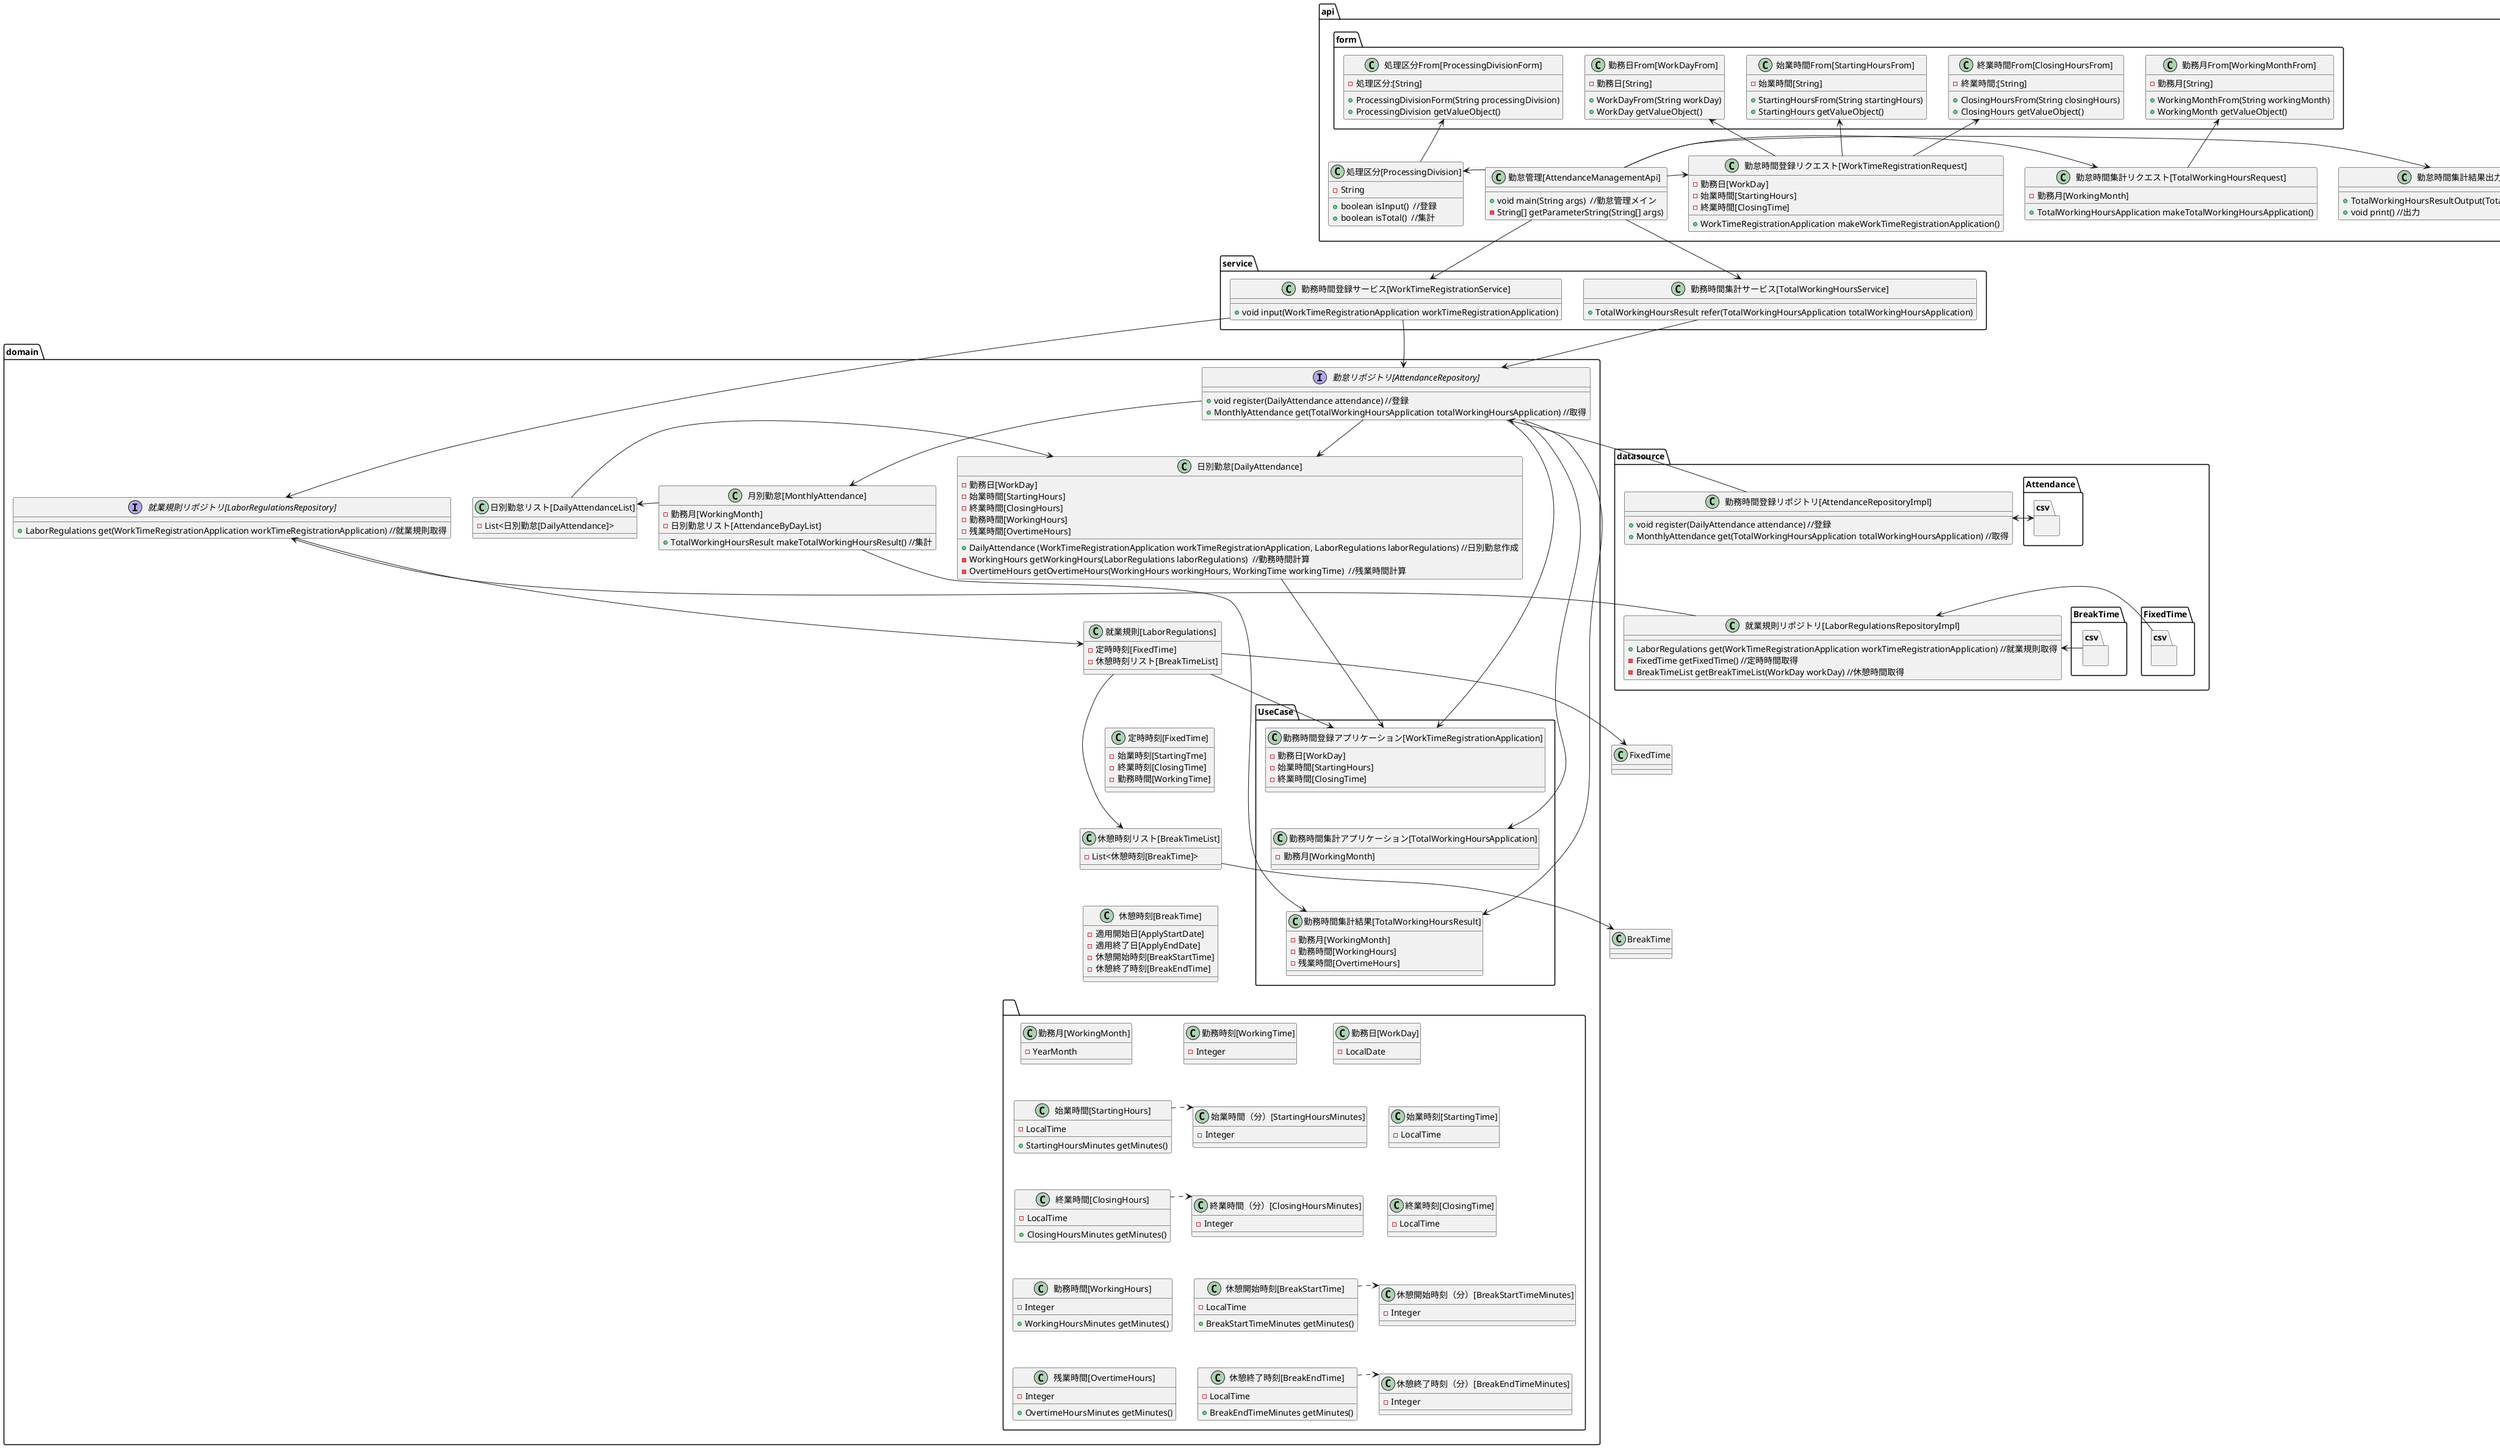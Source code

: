 @startuml

package api {
    package form {
        class "処理区分From[ProcessingDivisionForm]" as ProcessingDivisionForm {
            -処理区分:[String]
            +ProcessingDivisionForm(String processingDivision)
            +ProcessingDivision getValueObject()
        }
        class "勤務日From[WorkDayFrom]" as WorkDayFrom {
            -勤務日[String]
            +WorkDayFrom(String workDay)
            +WorkDay getValueObject()
        }
        class "始業時間From[StartingHoursFrom]" as StartingHoursFrom {
            -始業時間[String]
            +StartingHoursFrom(String startingHours)
            +StartingHours getValueObject()
        }
        class "終業時間From[ClosingHoursFrom]" as ClosingHoursFrom {
            -終業時間:[String]
            +ClosingHoursFrom(String closingHours)
            +ClosingHours getValueObject()
        }
        class "勤務月From[WorkingMonthFrom]" as WorkingMonthFrom {
            -勤務月[String]
            +WorkingMonthFrom(String workingMonth)
            +WorkingMonth getValueObject()
        }

        ProcessingDivisionForm -[hidden]r- WorkDayFrom
        WorkDayFrom -[hidden]r- StartingHoursFrom
        StartingHoursFrom -[hidden]r- ClosingHoursFrom
        ClosingHoursFrom -[hidden]r- WorkingMonthFrom
    }


    class "処理区分[ProcessingDivision]" as ProcessingDivision {
        -String
        +boolean isInput()  //登録
        +boolean isTotal()  //集計
    }

    class "勤怠管理[AttendanceManagementApi]" as AttendanceManagementApi {
        +void main(String args)  //勤怠管理メイン
        -String[] getParameterString(String[] args)
    }

    class "勤怠時間登録リクエスト[WorkTimeRegistrationRequest]" as WorkTimeRegistrationRequest {
        -勤務日[WorkDay]
        -始業時間[StartingHours]
        -終業時間[ClosingTime]
        +WorkTimeRegistrationApplication makeWorkTimeRegistrationApplication()
    }

    class "勤怠時間集計リクエスト[TotalWorkingHoursRequest]" as TotalWorkingHoursRequest {
        -勤務月[WorkingMonth]
        +TotalWorkingHoursApplication makeTotalWorkingHoursApplication()
    }

    class "勤怠時間集計結果出力[TotalWorkingHoursResultOutput]" as TotalWorkingHoursResultOutput {
        +TotalWorkingHoursResultOutput(TotalWorkingHoursResult totalWorkingHoursResult)
        +void print() //出力
    }

    ProcessingDivisionForm -[hidden]d- ProcessingDivision
    ProcessingDivision -[hidden]r- AttendanceManagementApi
    AttendanceManagementApi -[hidden]r- WorkTimeRegistrationRequest
    WorkTimeRegistrationRequest -[hidden]r- TotalWorkingHoursRequest
    TotalWorkingHoursRequest -[hidden]r- TotalWorkingHoursResultOutput

    ProcessingDivisionForm <-u- ProcessingDivision
    ProcessingDivision <-l- AttendanceManagementApi
    AttendanceManagementApi -r-> WorkTimeRegistrationRequest
    AttendanceManagementApi -r-> TotalWorkingHoursRequest
    AttendanceManagementApi -r-> TotalWorkingHoursResultOutput

    WorkTimeRegistrationRequest -u-> WorkDayFrom
    WorkTimeRegistrationRequest -u-> StartingHoursFrom
    WorkTimeRegistrationRequest -u-> ClosingHoursFrom

    TotalWorkingHoursRequest -u-> WorkingMonthFrom
}

package service {

    class "勤務時間登録サービス[WorkTimeRegistrationService]" as WorkTimeRegistrationService {
        +void input(WorkTimeRegistrationApplication workTimeRegistrationApplication)
    }

    class "勤務時間集計サービス[TotalWorkingHoursService]" as TotalWorkingHoursService {
        +TotalWorkingHoursResult refer(TotalWorkingHoursApplication totalWorkingHoursApplication)
    }

    WorkTimeRegistrationService -[hidden]r- TotalWorkingHoursService
}

ProcessingDivision -[hidden]d- WorkTimeRegistrationService
AttendanceManagementApi -d-> WorkTimeRegistrationService
AttendanceManagementApi -d-> TotalWorkingHoursService

package datasource {

    class "勤務時間登録リポジトリ[AttendanceRepositoryImpl]"  as AttendanceRepositoryImpl {
        +void register(DailyAttendance attendance) //登録
        +MonthlyAttendance get(TotalWorkingHoursApplication totalWorkingHoursApplication) //取得
    }

    package "Attendance.csv" {

    }

    AttendanceRepositoryImpl <-r-> "Attendance.csv"


    class "就業規則リポジトリ[LaborRegulationsRepositoryImpl]"  as LaborRegulationsRepositoryImpl {
        +LaborRegulations get(WorkTimeRegistrationApplication workTimeRegistrationApplication) //就業規則取得
        -FixedTime getFixedTime() //定時時間取得
        -BreakTimeList getBreakTimeList(WorkDay workDay) //休憩時間取得
    }

    package "FixedTime.csv" {

    }

    LaborRegulationsRepositoryImpl <-r- "FixedTime.csv"


    package "BreakTime.csv" {

    }

    LaborRegulationsRepositoryImpl <-r- "BreakTime.csv"

    AttendanceRepositoryImpl -[hidden]d- LaborRegulationsRepositoryImpl

}


TotalWorkingHoursService -[hidden]r- AttendanceRepositoryImpl

package domain {

    interface "就業規則リポジトリ[LaborRegulationsRepository]" as LaborRegulationsRepository {
        +LaborRegulations get(WorkTimeRegistrationApplication workTimeRegistrationApplication) //就業規則取得
    }

    interface "勤怠リポジトリ[AttendanceRepository]" as AttendanceRepository {
        +void register(DailyAttendance attendance) //登録
        +MonthlyAttendance get(TotalWorkingHoursApplication totalWorkingHoursApplication) //取得
    }

    class "日別勤怠[DailyAttendance]" as DailyAttendance {
        -勤務日[WorkDay]
        -始業時間[StartingHours]
        -終業時間[ClosingHours]
        -勤務時間[WorkingHours]
        -残業時間[OvertimeHours]
        +DailyAttendance (WorkTimeRegistrationApplication workTimeRegistrationApplication, LaborRegulations laborRegulations) //日別勤怠作成
        -WorkingHours getWorkingHours(LaborRegulations laborRegulations)  //勤務時間計算
        -OvertimeHours getOvertimeHours(WorkingHours workingHours, WorkingTime workingTime)  //残業時間計算
    }

    class "日別勤怠リスト[DailyAttendanceList]" as DailyAttendanceList {
        -List<日別勤怠[DailyAttendance]>
    }

    class "月別勤怠[MonthlyAttendance]" as MonthlyAttendance {
        -勤務月[WorkingMonth]
        -日別勤怠リスト[AttendanceByDayList]
        +TotalWorkingHoursResult makeTotalWorkingHoursResult() //集計
    }

    class "就業規則[LaborRegulations]" as  LaborRegulations {
        -定時時刻[FixedTime]
        -休憩時刻リスト[BreakTimeList]
    }

    class "定時時刻[FixedTime]" as  FixedTime {
        -始業時刻[StartingTme]
        -終業時刻[ClosingTime]
        -勤務時間[WorkingTime]
    }

    class "休憩時刻リスト[BreakTimeList]" as  BreakTimeList {
        -List<休憩時刻[BreakTime]>
    }

    class "休憩時刻[BreakTime]" as  BreakTime {
        -適用開始日[ApplyStartDate]
        -適用終了日[ApplyEndDate]
        -休憩開始時刻[BreakStartTime]
        -休憩終了時刻[BreakEndTime]
    }

    AttendanceRepository -[hidden]d- DailyAttendanceList
    MonthlyAttendance -[hidden]r- DailyAttendanceList

    MonthlyAttendance -[hidden]d- LaborRegulations
    LaborRegulations -[hidden]d- FixedTime
    FixedTime -[hidden]d- BreakTimeList
    BreakTimeList -[hidden]d- BreakTime

    package UseCase {
        class "勤務時間登録アプリケーション[WorkTimeRegistrationApplication]" as WorkTimeRegistrationApplication {
            -勤務日[WorkDay]
            -始業時間[StartingHours]
            -終業時間[ClosingTime]
        }

        class "勤務時間集計アプリケーション[TotalWorkingHoursApplication]" as TotalWorkingHoursApplication {
            -勤務月[WorkingMonth]
        }

        class "勤務時間集計結果[TotalWorkingHoursResult]" as TotalWorkingHoursResult {
            -勤務月[WorkingMonth]
            -勤務時間[WorkingHours]
            -残業時間[OvertimeHours]
        }

        WorkTimeRegistrationApplication -[hidden]d- TotalWorkingHoursApplication
        TotalWorkingHoursApplication -[hidden]d- TotalWorkingHoursResult

    }

    package 　{

        class "勤務日[WorkDay]" as WorkDay {
            -LocalDate
        }
        class "始業時間[StartingHours]" as StartingHours {
            -LocalTime
            +StartingHoursMinutes getMinutes()
        }
        class "終業時間[ClosingHours]" as ClosingHours {
            -LocalTime
            +ClosingHoursMinutes getMinutes()
        }

        class "勤務時間[WorkingHours]" as WorkingHours {
            -Integer
            +WorkingHoursMinutes getMinutes()
        }
        class "残業時間[OvertimeHours]" as OvertimeHours {
            -Integer
            +OvertimeHoursMinutes getMinutes()
        }

        class "始業時刻[StartingTime]" as StartingTime {
            -LocalTime
        }
        class "終業時刻[ClosingTime]" as ClosingTime {
            -LocalTime
        }
        class "勤務時刻[WorkingTime]" as WorkingTime {
            -Integer
        }

        class "休憩開始時刻[BreakStartTime]" as BreakStartTime {
            -LocalTime
            +BreakStartTimeMinutes getMinutes()
        }
        class "休憩終了時刻[BreakEndTime]" as BreakEndTime {
            -LocalTime
            +BreakEndTimeMinutes getMinutes()
        }

        class "勤務月[WorkingMonth]" as WorkingMonth {
            -YearMonth
        }

        WorkDay -[hidden]d- StartingHours
        StartingHours -[hidden]d- ClosingHours
        ClosingHours -[hidden]d- WorkingHours
        WorkingHours -[hidden]d- OvertimeHours
        StartingHours -[hidden]r- StartingTime
        StartingTime -[hidden]d- ClosingTime
        ClosingTime -[hidden]d- BreakStartTime
        BreakStartTime -[hidden]d- BreakEndTime



        class "始業時間（分）[StartingHoursMinutes]" as StartingHoursMinutes {
            -Integer
        }
        class "終業時間（分）[ClosingHoursMinutes]" as ClosingHoursMinutes {
            -Integer
        }


        class "休憩開始時刻（分）[BreakStartTimeMinutes]" as BreakStartTimeMinutes {
            -Integer
        }
        class "休憩終了時刻（分）[BreakEndTimeMinutes]" as BreakEndTimeMinutes {
            -Integer
        }


        StartingHours -[hidden]r- StartingHoursMinutes
        ClosingHours -[hidden]r- ClosingHoursMinutes

        BreakStartTime -[hidden]r- BreakStartTimeMinutes
        BreakEndTime -[hidden]r- BreakEndTimeMinutes

    }


}

LaborRegulations -[hidden]r- LaborRegulationsRepositoryImpl

WorkTimeRegistrationService -[hidden]d- AttendanceRepository

TotalWorkingHoursResult -[hidden]d- WorkDay


WorkTimeRegistrationService --> AttendanceRepository
WorkTimeRegistrationService --> LaborRegulationsRepository

TotalWorkingHoursService --> AttendanceRepository

AttendanceRepository <-d- AttendanceRepositoryImpl
LaborRegulationsRepository <-d- LaborRegulationsRepositoryImpl

AttendanceRepository --> DailyAttendance
AttendanceRepository --> MonthlyAttendance

BreakTimeList --> BreakTime

AttendanceRepository --> WorkTimeRegistrationApplication
AttendanceRepository --> TotalWorkingHoursApplication
AttendanceRepository --> TotalWorkingHoursResult

DailyAttendance --> WorkTimeRegistrationApplication
MonthlyAttendance --> TotalWorkingHoursResult

LaborRegulations --> WorkTimeRegistrationApplication

LaborRegulationsRepository --> LaborRegulations

LaborRegulations --> FixedTime
LaborRegulations --> BreakTimeList

StartingHours .r.> StartingHoursMinutes
ClosingHours .r.> ClosingHoursMinutes

BreakStartTime .r.> BreakStartTimeMinutes
BreakEndTime .r.> BreakEndTimeMinutes

MonthlyAttendance -r-> DailyAttendanceList
DailyAttendanceList -r-> DailyAttendance

@enduml

